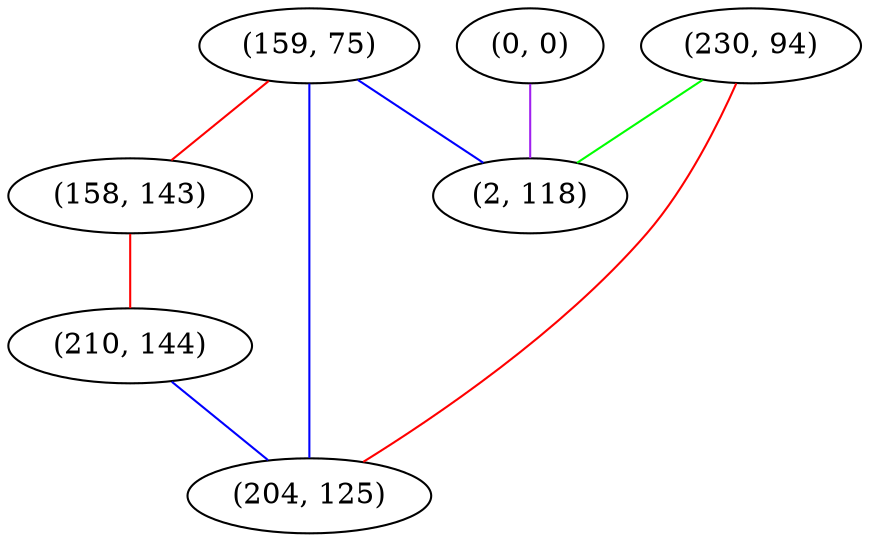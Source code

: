 graph "" {
"(159, 75)";
"(0, 0)";
"(158, 143)";
"(230, 94)";
"(210, 144)";
"(2, 118)";
"(204, 125)";
"(159, 75)" -- "(204, 125)"  [color=blue, key=0, weight=3];
"(159, 75)" -- "(2, 118)"  [color=blue, key=0, weight=3];
"(159, 75)" -- "(158, 143)"  [color=red, key=0, weight=1];
"(0, 0)" -- "(2, 118)"  [color=purple, key=0, weight=4];
"(158, 143)" -- "(210, 144)"  [color=red, key=0, weight=1];
"(230, 94)" -- "(204, 125)"  [color=red, key=0, weight=1];
"(230, 94)" -- "(2, 118)"  [color=green, key=0, weight=2];
"(210, 144)" -- "(204, 125)"  [color=blue, key=0, weight=3];
}
